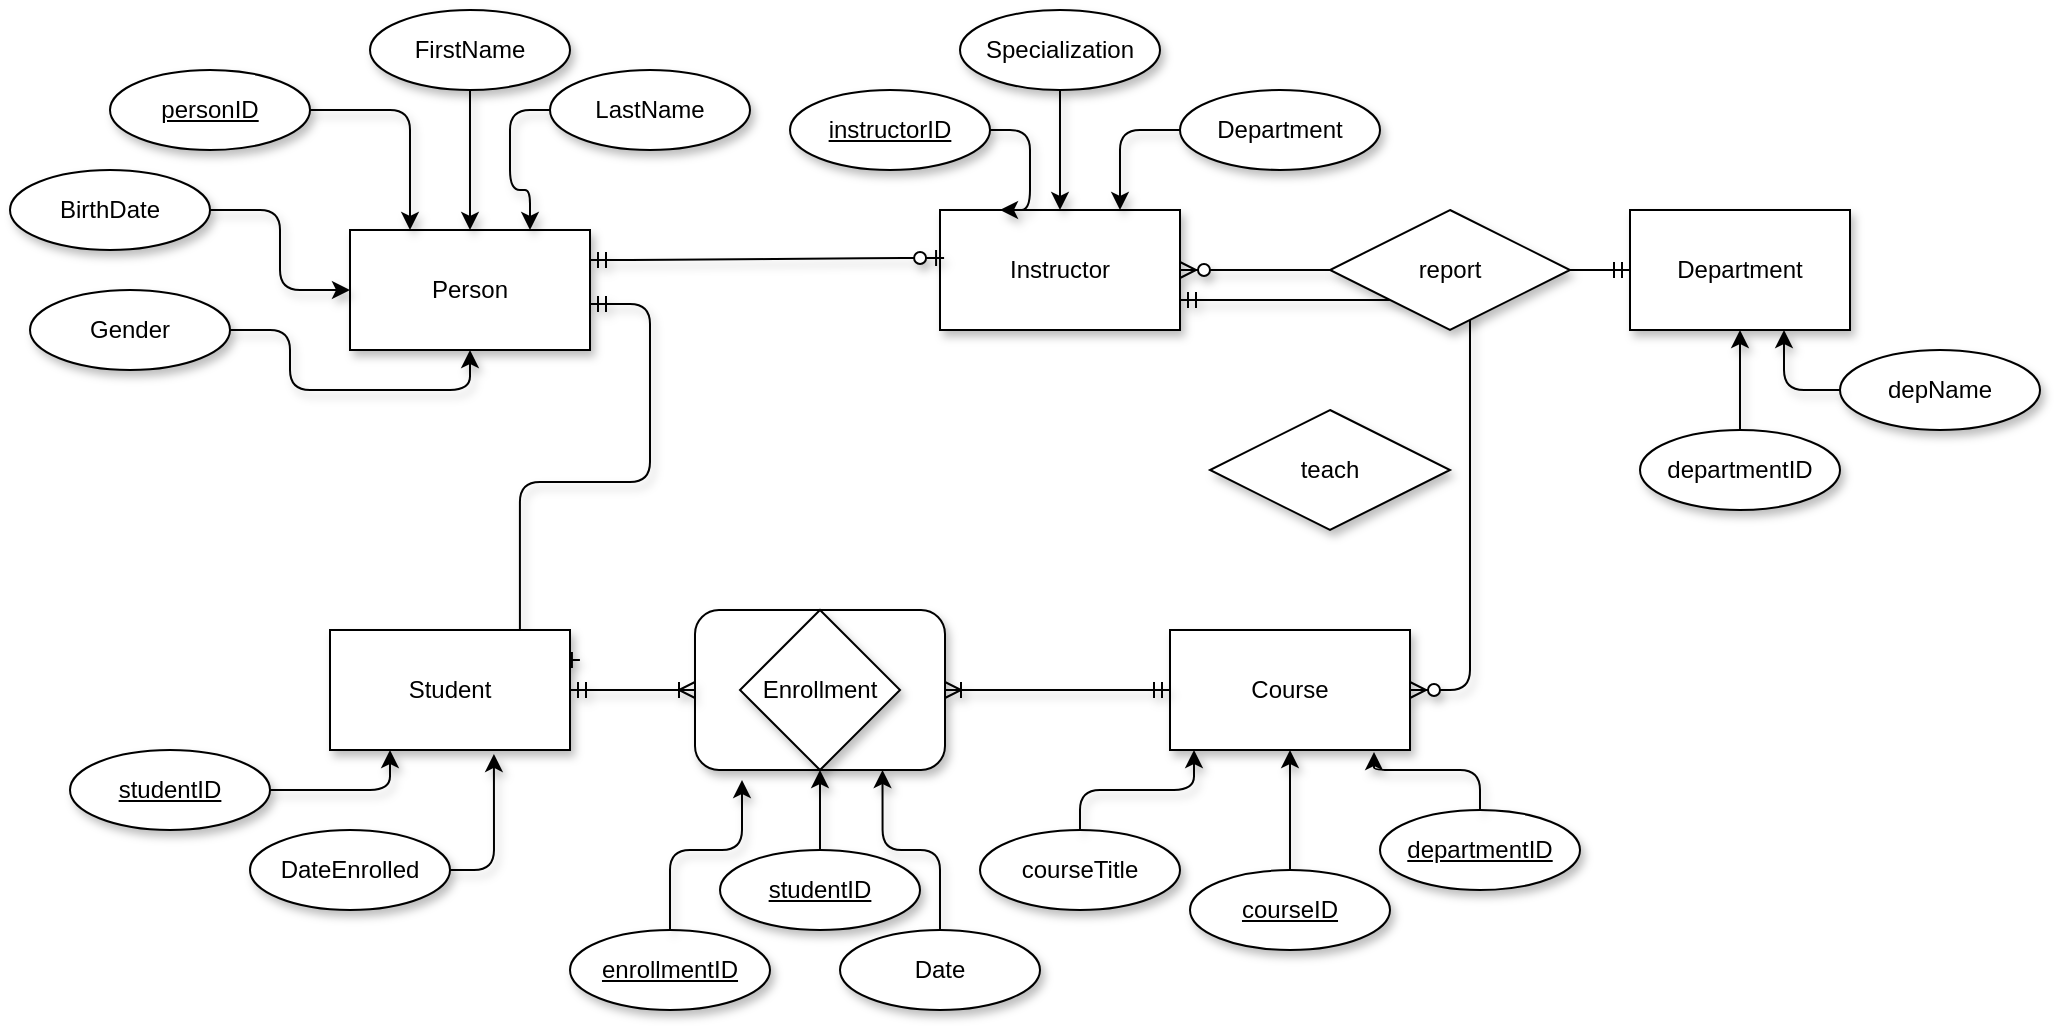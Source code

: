 <mxfile version="22.1.2" type="github">
  <diagram name="Page-1" id="MwpRq4-hX-NwPDFgf5o7">
    <mxGraphModel dx="1612" dy="1836" grid="1" gridSize="10" guides="1" tooltips="1" connect="1" arrows="1" fold="1" page="1" pageScale="1" pageWidth="850" pageHeight="1100" math="0" shadow="0">
      <root>
        <mxCell id="0" />
        <mxCell id="1" parent="0" />
        <mxCell id="ONHOq_dUqG0g4-FLYR0t-1" value="" style="rounded=1;whiteSpace=wrap;html=1;shadow=1;" vertex="1" parent="1">
          <mxGeometry x="302.5" y="-60" width="125" height="80" as="geometry" />
        </mxCell>
        <mxCell id="ONHOq_dUqG0g4-FLYR0t-2" value="Enrollment" style="rhombus;whiteSpace=wrap;html=1;shadow=1;strokeWidth=1;" vertex="1" parent="1">
          <mxGeometry x="325" y="-60" width="80" height="80" as="geometry" />
        </mxCell>
        <mxCell id="ONHOq_dUqG0g4-FLYR0t-4" value="Person" style="rounded=0;whiteSpace=wrap;html=1;shadow=1;" vertex="1" parent="1">
          <mxGeometry x="130" y="-250" width="120" height="60" as="geometry" />
        </mxCell>
        <mxCell id="ONHOq_dUqG0g4-FLYR0t-5" value="Instructor" style="rounded=0;whiteSpace=wrap;html=1;shadow=1;" vertex="1" parent="1">
          <mxGeometry x="425" y="-260" width="120" height="60" as="geometry" />
        </mxCell>
        <mxCell id="ONHOq_dUqG0g4-FLYR0t-7" value="Course" style="rounded=0;whiteSpace=wrap;html=1;shadow=1;glass=0;" vertex="1" parent="1">
          <mxGeometry x="540" y="-50" width="120" height="60" as="geometry" />
        </mxCell>
        <mxCell id="ONHOq_dUqG0g4-FLYR0t-15" value="" style="edgeStyle=entityRelationEdgeStyle;fontSize=12;html=1;endArrow=ERoneToMany;startArrow=ERmandOne;rounded=1;entryX=1;entryY=0.5;entryDx=0;entryDy=0;exitX=0;exitY=0.5;exitDx=0;exitDy=0;shadow=1;" edge="1" parent="1" source="ONHOq_dUqG0g4-FLYR0t-7" target="ONHOq_dUqG0g4-FLYR0t-1">
          <mxGeometry width="100" height="100" relative="1" as="geometry">
            <mxPoint x="360" y="130" as="sourcePoint" />
            <mxPoint x="460" y="30" as="targetPoint" />
          </mxGeometry>
        </mxCell>
        <mxCell id="ONHOq_dUqG0g4-FLYR0t-16" value="" style="edgeStyle=entityRelationEdgeStyle;fontSize=12;html=1;endArrow=ERoneToMany;startArrow=ERmandOne;rounded=1;exitX=1;exitY=0.5;exitDx=0;exitDy=0;entryX=0;entryY=0.5;entryDx=0;entryDy=0;shadow=1;" edge="1" parent="1" source="ONHOq_dUqG0g4-FLYR0t-6" target="ONHOq_dUqG0g4-FLYR0t-1">
          <mxGeometry width="100" height="100" relative="1" as="geometry">
            <mxPoint x="442" y="80" as="sourcePoint" />
            <mxPoint x="300" y="-20" as="targetPoint" />
          </mxGeometry>
        </mxCell>
        <mxCell id="ONHOq_dUqG0g4-FLYR0t-22" value="" style="edgeStyle=entityRelationEdgeStyle;fontSize=12;html=1;endArrow=ERzeroToOne;startArrow=ERmandOne;rounded=1;exitX=1;exitY=0.25;exitDx=0;exitDy=0;entryX=0.017;entryY=0.4;entryDx=0;entryDy=0;entryPerimeter=0;shadow=1;" edge="1" parent="1" source="ONHOq_dUqG0g4-FLYR0t-4" target="ONHOq_dUqG0g4-FLYR0t-5">
          <mxGeometry width="100" height="100" relative="1" as="geometry">
            <mxPoint x="410" y="-120" as="sourcePoint" />
            <mxPoint x="550" y="-230" as="targetPoint" />
          </mxGeometry>
        </mxCell>
        <mxCell id="ONHOq_dUqG0g4-FLYR0t-24" value="" style="edgeStyle=entityRelationEdgeStyle;fontSize=12;html=1;endArrow=ERzeroToMany;startArrow=ERmandOne;rounded=1;exitX=1;exitY=0.75;exitDx=0;exitDy=0;targetPerimeterSpacing=0;shadow=1;" edge="1" parent="1" source="ONHOq_dUqG0g4-FLYR0t-5" target="ONHOq_dUqG0g4-FLYR0t-7">
          <mxGeometry width="100" height="100" relative="1" as="geometry">
            <mxPoint x="640" y="-235" as="sourcePoint" />
            <mxPoint x="590" y="-10" as="targetPoint" />
            <Array as="points">
              <mxPoint x="740" y="60" />
            </Array>
          </mxGeometry>
        </mxCell>
        <mxCell id="ONHOq_dUqG0g4-FLYR0t-26" value="personID" style="ellipse;whiteSpace=wrap;html=1;align=center;fontStyle=4;shadow=1;" vertex="1" parent="1">
          <mxGeometry x="10" y="-330" width="100" height="40" as="geometry" />
        </mxCell>
        <mxCell id="ONHOq_dUqG0g4-FLYR0t-27" style="edgeStyle=orthogonalEdgeStyle;rounded=1;orthogonalLoop=1;jettySize=auto;html=1;exitX=1;exitY=0.5;exitDx=0;exitDy=0;entryX=0.25;entryY=0;entryDx=0;entryDy=0;shadow=1;" edge="1" parent="1" source="ONHOq_dUqG0g4-FLYR0t-26" target="ONHOq_dUqG0g4-FLYR0t-4">
          <mxGeometry relative="1" as="geometry" />
        </mxCell>
        <mxCell id="ONHOq_dUqG0g4-FLYR0t-31" style="edgeStyle=orthogonalEdgeStyle;rounded=1;orthogonalLoop=1;jettySize=auto;html=1;exitX=0.5;exitY=1;exitDx=0;exitDy=0;entryX=0.5;entryY=0;entryDx=0;entryDy=0;shadow=1;" edge="1" parent="1" source="ONHOq_dUqG0g4-FLYR0t-28" target="ONHOq_dUqG0g4-FLYR0t-4">
          <mxGeometry relative="1" as="geometry" />
        </mxCell>
        <mxCell id="ONHOq_dUqG0g4-FLYR0t-28" value="FirstName" style="ellipse;whiteSpace=wrap;html=1;align=center;shadow=1;" vertex="1" parent="1">
          <mxGeometry x="140" y="-360" width="100" height="40" as="geometry" />
        </mxCell>
        <mxCell id="ONHOq_dUqG0g4-FLYR0t-30" style="edgeStyle=orthogonalEdgeStyle;rounded=1;orthogonalLoop=1;jettySize=auto;html=1;exitX=0;exitY=0.5;exitDx=0;exitDy=0;entryX=0.75;entryY=0;entryDx=0;entryDy=0;shadow=1;" edge="1" parent="1" source="ONHOq_dUqG0g4-FLYR0t-29" target="ONHOq_dUqG0g4-FLYR0t-4">
          <mxGeometry relative="1" as="geometry" />
        </mxCell>
        <mxCell id="ONHOq_dUqG0g4-FLYR0t-29" value="LastName" style="ellipse;whiteSpace=wrap;html=1;align=center;shadow=1;" vertex="1" parent="1">
          <mxGeometry x="230" y="-330" width="100" height="40" as="geometry" />
        </mxCell>
        <mxCell id="ONHOq_dUqG0g4-FLYR0t-34" style="edgeStyle=orthogonalEdgeStyle;rounded=1;orthogonalLoop=1;jettySize=auto;html=1;exitX=1;exitY=0.5;exitDx=0;exitDy=0;entryX=0;entryY=0.5;entryDx=0;entryDy=0;shadow=1;" edge="1" parent="1" source="ONHOq_dUqG0g4-FLYR0t-32" target="ONHOq_dUqG0g4-FLYR0t-4">
          <mxGeometry relative="1" as="geometry" />
        </mxCell>
        <mxCell id="ONHOq_dUqG0g4-FLYR0t-32" value="BirthDate" style="ellipse;whiteSpace=wrap;html=1;align=center;shadow=1;" vertex="1" parent="1">
          <mxGeometry x="-40" y="-280" width="100" height="40" as="geometry" />
        </mxCell>
        <mxCell id="ONHOq_dUqG0g4-FLYR0t-39" style="edgeStyle=orthogonalEdgeStyle;rounded=1;orthogonalLoop=1;jettySize=auto;html=1;exitX=1;exitY=0.5;exitDx=0;exitDy=0;entryX=0.25;entryY=0;entryDx=0;entryDy=0;shadow=1;" edge="1" parent="1" source="ONHOq_dUqG0g4-FLYR0t-35" target="ONHOq_dUqG0g4-FLYR0t-5">
          <mxGeometry relative="1" as="geometry" />
        </mxCell>
        <mxCell id="ONHOq_dUqG0g4-FLYR0t-35" value="instructorID" style="ellipse;whiteSpace=wrap;html=1;align=center;fontStyle=4;shadow=1;" vertex="1" parent="1">
          <mxGeometry x="350" y="-320" width="100" height="40" as="geometry" />
        </mxCell>
        <mxCell id="ONHOq_dUqG0g4-FLYR0t-37" style="edgeStyle=orthogonalEdgeStyle;rounded=1;orthogonalLoop=1;jettySize=auto;html=1;exitX=1;exitY=0.5;exitDx=0;exitDy=0;entryX=0.5;entryY=1;entryDx=0;entryDy=0;shadow=1;" edge="1" parent="1" source="ONHOq_dUqG0g4-FLYR0t-36" target="ONHOq_dUqG0g4-FLYR0t-4">
          <mxGeometry relative="1" as="geometry" />
        </mxCell>
        <mxCell id="ONHOq_dUqG0g4-FLYR0t-36" value="Gender" style="ellipse;whiteSpace=wrap;html=1;align=center;shadow=1;" vertex="1" parent="1">
          <mxGeometry x="-30" y="-220" width="100" height="40" as="geometry" />
        </mxCell>
        <mxCell id="ONHOq_dUqG0g4-FLYR0t-43" style="edgeStyle=orthogonalEdgeStyle;rounded=1;orthogonalLoop=1;jettySize=auto;html=1;exitX=0.5;exitY=1;exitDx=0;exitDy=0;shadow=1;" edge="1" parent="1" source="ONHOq_dUqG0g4-FLYR0t-40" target="ONHOq_dUqG0g4-FLYR0t-5">
          <mxGeometry relative="1" as="geometry" />
        </mxCell>
        <mxCell id="ONHOq_dUqG0g4-FLYR0t-40" value="Specialization" style="ellipse;whiteSpace=wrap;html=1;align=center;shadow=1;" vertex="1" parent="1">
          <mxGeometry x="435" y="-360" width="100" height="40" as="geometry" />
        </mxCell>
        <mxCell id="ONHOq_dUqG0g4-FLYR0t-42" style="edgeStyle=orthogonalEdgeStyle;rounded=1;orthogonalLoop=1;jettySize=auto;html=1;exitX=0;exitY=0.5;exitDx=0;exitDy=0;entryX=0.75;entryY=0;entryDx=0;entryDy=0;shadow=1;" edge="1" parent="1" source="ONHOq_dUqG0g4-FLYR0t-41" target="ONHOq_dUqG0g4-FLYR0t-5">
          <mxGeometry relative="1" as="geometry" />
        </mxCell>
        <mxCell id="ONHOq_dUqG0g4-FLYR0t-41" value="Department" style="ellipse;whiteSpace=wrap;html=1;align=center;shadow=1;" vertex="1" parent="1">
          <mxGeometry x="545" y="-320" width="100" height="40" as="geometry" />
        </mxCell>
        <mxCell id="ONHOq_dUqG0g4-FLYR0t-44" value="" style="edgeStyle=entityRelationEdgeStyle;fontSize=12;html=1;endArrow=ERzeroToOne;startArrow=ERmandOne;rounded=1;exitX=1.042;exitY=0.617;exitDx=0;exitDy=0;shadow=1;entryX=1;entryY=0.25;entryDx=0;entryDy=0;sourcePerimeterSpacing=100;strokeWidth=1;exitPerimeter=0;" edge="1" parent="1">
          <mxGeometry width="100" height="100" relative="1" as="geometry">
            <mxPoint x="250.0" y="-212.98" as="sourcePoint" />
            <mxPoint x="244.96" y="-35" as="targetPoint" />
            <Array as="points">
              <mxPoint x="20.96" y="263.49" />
            </Array>
          </mxGeometry>
        </mxCell>
        <mxCell id="ONHOq_dUqG0g4-FLYR0t-6" value="Student" style="rounded=0;whiteSpace=wrap;html=1;shadow=1;" vertex="1" parent="1">
          <mxGeometry x="120" y="-50" width="120" height="60" as="geometry" />
        </mxCell>
        <mxCell id="ONHOq_dUqG0g4-FLYR0t-49" style="edgeStyle=orthogonalEdgeStyle;rounded=1;orthogonalLoop=1;jettySize=auto;html=1;exitX=1;exitY=0.5;exitDx=0;exitDy=0;entryX=0.25;entryY=1;entryDx=0;entryDy=0;shadow=1;" edge="1" parent="1" source="ONHOq_dUqG0g4-FLYR0t-48" target="ONHOq_dUqG0g4-FLYR0t-6">
          <mxGeometry relative="1" as="geometry" />
        </mxCell>
        <mxCell id="ONHOq_dUqG0g4-FLYR0t-48" value="studentID" style="ellipse;whiteSpace=wrap;html=1;align=center;fontStyle=4;shadow=1;" vertex="1" parent="1">
          <mxGeometry x="-10" y="10" width="100" height="40" as="geometry" />
        </mxCell>
        <mxCell id="ONHOq_dUqG0g4-FLYR0t-50" value="DateEnrolled" style="ellipse;whiteSpace=wrap;html=1;align=center;shadow=1;" vertex="1" parent="1">
          <mxGeometry x="80" y="50" width="100" height="40" as="geometry" />
        </mxCell>
        <mxCell id="ONHOq_dUqG0g4-FLYR0t-52" value="Department" style="whiteSpace=wrap;html=1;align=center;shadow=1;" vertex="1" parent="1">
          <mxGeometry x="770" y="-260" width="110" height="60" as="geometry" />
        </mxCell>
        <mxCell id="ONHOq_dUqG0g4-FLYR0t-57" style="edgeStyle=orthogonalEdgeStyle;rounded=1;orthogonalLoop=1;jettySize=auto;html=1;exitX=0.5;exitY=0;exitDx=0;exitDy=0;entryX=0.5;entryY=1;entryDx=0;entryDy=0;shadow=1;" edge="1" parent="1" source="ONHOq_dUqG0g4-FLYR0t-56" target="ONHOq_dUqG0g4-FLYR0t-7">
          <mxGeometry relative="1" as="geometry" />
        </mxCell>
        <mxCell id="ONHOq_dUqG0g4-FLYR0t-56" value="courseID" style="ellipse;whiteSpace=wrap;html=1;align=center;fontStyle=4;shadow=1;" vertex="1" parent="1">
          <mxGeometry x="550" y="70" width="100" height="40" as="geometry" />
        </mxCell>
        <mxCell id="ONHOq_dUqG0g4-FLYR0t-58" value="courseTitle" style="ellipse;whiteSpace=wrap;html=1;align=center;shadow=1;" vertex="1" parent="1">
          <mxGeometry x="445" y="50" width="100" height="40" as="geometry" />
        </mxCell>
        <mxCell id="ONHOq_dUqG0g4-FLYR0t-59" value="departmentID" style="ellipse;whiteSpace=wrap;html=1;align=center;fontStyle=4;shadow=1;" vertex="1" parent="1">
          <mxGeometry x="645" y="40" width="100" height="40" as="geometry" />
        </mxCell>
        <mxCell id="ONHOq_dUqG0g4-FLYR0t-61" style="edgeStyle=orthogonalEdgeStyle;rounded=1;orthogonalLoop=1;jettySize=auto;html=1;exitX=0.5;exitY=0;exitDx=0;exitDy=0;entryX=0.1;entryY=1;entryDx=0;entryDy=0;entryPerimeter=0;shadow=1;" edge="1" parent="1" source="ONHOq_dUqG0g4-FLYR0t-58" target="ONHOq_dUqG0g4-FLYR0t-7">
          <mxGeometry relative="1" as="geometry" />
        </mxCell>
        <mxCell id="ONHOq_dUqG0g4-FLYR0t-62" style="edgeStyle=orthogonalEdgeStyle;rounded=1;orthogonalLoop=1;jettySize=auto;html=1;exitX=0.5;exitY=0;exitDx=0;exitDy=0;entryX=0.85;entryY=1.017;entryDx=0;entryDy=0;entryPerimeter=0;shadow=1;" edge="1" parent="1" source="ONHOq_dUqG0g4-FLYR0t-59" target="ONHOq_dUqG0g4-FLYR0t-7">
          <mxGeometry relative="1" as="geometry" />
        </mxCell>
        <mxCell id="ONHOq_dUqG0g4-FLYR0t-64" value="teach" style="shape=rhombus;perimeter=rhombusPerimeter;whiteSpace=wrap;html=1;align=center;shadow=1;" vertex="1" parent="1">
          <mxGeometry x="560" y="-160" width="120" height="60" as="geometry" />
        </mxCell>
        <mxCell id="ONHOq_dUqG0g4-FLYR0t-70" value="report" style="shape=rhombus;perimeter=rhombusPerimeter;whiteSpace=wrap;html=1;align=center;shadow=1;" vertex="1" parent="1">
          <mxGeometry x="620" y="-260" width="120" height="60" as="geometry" />
        </mxCell>
        <mxCell id="ONHOq_dUqG0g4-FLYR0t-71" value="" style="edgeStyle=entityRelationEdgeStyle;fontSize=12;html=1;endArrow=ERzeroToMany;endFill=1;rounded=1;entryX=1;entryY=0.5;entryDx=0;entryDy=0;exitX=0;exitY=0.5;exitDx=0;exitDy=0;shadow=1;" edge="1" parent="1" source="ONHOq_dUqG0g4-FLYR0t-70" target="ONHOq_dUqG0g4-FLYR0t-5">
          <mxGeometry width="100" height="100" relative="1" as="geometry">
            <mxPoint x="810" y="-20" as="sourcePoint" />
            <mxPoint x="910" y="-120" as="targetPoint" />
          </mxGeometry>
        </mxCell>
        <mxCell id="ONHOq_dUqG0g4-FLYR0t-72" value="" style="edgeStyle=entityRelationEdgeStyle;fontSize=12;html=1;endArrow=ERmandOne;rounded=0;exitX=1;exitY=0.5;exitDx=0;exitDy=0;entryX=0;entryY=0.5;entryDx=0;entryDy=0;" edge="1" parent="1" source="ONHOq_dUqG0g4-FLYR0t-70" target="ONHOq_dUqG0g4-FLYR0t-52">
          <mxGeometry width="100" height="100" relative="1" as="geometry">
            <mxPoint x="840" y="-140" as="sourcePoint" />
            <mxPoint x="940" y="-240" as="targetPoint" />
            <Array as="points">
              <mxPoint x="900" y="-220" />
            </Array>
          </mxGeometry>
        </mxCell>
        <mxCell id="ONHOq_dUqG0g4-FLYR0t-74" style="edgeStyle=orthogonalEdgeStyle;rounded=1;orthogonalLoop=1;jettySize=auto;html=1;exitX=0.5;exitY=0;exitDx=0;exitDy=0;entryX=0.5;entryY=1;entryDx=0;entryDy=0;shadow=1;" edge="1" parent="1" source="ONHOq_dUqG0g4-FLYR0t-73" target="ONHOq_dUqG0g4-FLYR0t-52">
          <mxGeometry relative="1" as="geometry" />
        </mxCell>
        <mxCell id="ONHOq_dUqG0g4-FLYR0t-73" value="departmentID" style="ellipse;whiteSpace=wrap;html=1;align=center;shadow=1;" vertex="1" parent="1">
          <mxGeometry x="775" y="-150" width="100" height="40" as="geometry" />
        </mxCell>
        <mxCell id="ONHOq_dUqG0g4-FLYR0t-75" value="depName" style="ellipse;whiteSpace=wrap;html=1;align=center;shadow=1;" vertex="1" parent="1">
          <mxGeometry x="875" y="-190" width="100" height="40" as="geometry" />
        </mxCell>
        <mxCell id="ONHOq_dUqG0g4-FLYR0t-76" style="edgeStyle=orthogonalEdgeStyle;rounded=1;orthogonalLoop=1;jettySize=auto;html=1;exitX=0;exitY=0.5;exitDx=0;exitDy=0;entryX=0.7;entryY=1;entryDx=0;entryDy=0;entryPerimeter=0;shadow=1;" edge="1" parent="1" source="ONHOq_dUqG0g4-FLYR0t-75" target="ONHOq_dUqG0g4-FLYR0t-52">
          <mxGeometry relative="1" as="geometry" />
        </mxCell>
        <mxCell id="ONHOq_dUqG0g4-FLYR0t-78" value="enrollmentID" style="ellipse;whiteSpace=wrap;html=1;align=center;fontStyle=4;shadow=1;" vertex="1" parent="1">
          <mxGeometry x="240" y="100" width="100" height="40" as="geometry" />
        </mxCell>
        <mxCell id="ONHOq_dUqG0g4-FLYR0t-83" style="edgeStyle=orthogonalEdgeStyle;rounded=1;orthogonalLoop=1;jettySize=auto;html=1;exitX=0.5;exitY=0;exitDx=0;exitDy=0;shadow=1;" edge="1" parent="1" source="ONHOq_dUqG0g4-FLYR0t-79" target="ONHOq_dUqG0g4-FLYR0t-1">
          <mxGeometry relative="1" as="geometry" />
        </mxCell>
        <mxCell id="ONHOq_dUqG0g4-FLYR0t-79" value="studentID" style="ellipse;whiteSpace=wrap;html=1;align=center;fontStyle=4;shadow=1;" vertex="1" parent="1">
          <mxGeometry x="315" y="60" width="100" height="40" as="geometry" />
        </mxCell>
        <mxCell id="ONHOq_dUqG0g4-FLYR0t-81" style="edgeStyle=orthogonalEdgeStyle;rounded=1;orthogonalLoop=1;jettySize=auto;html=1;exitX=1;exitY=0.5;exitDx=0;exitDy=0;entryX=0.683;entryY=1.033;entryDx=0;entryDy=0;entryPerimeter=0;shadow=1;" edge="1" parent="1" source="ONHOq_dUqG0g4-FLYR0t-50" target="ONHOq_dUqG0g4-FLYR0t-6">
          <mxGeometry relative="1" as="geometry" />
        </mxCell>
        <mxCell id="ONHOq_dUqG0g4-FLYR0t-84" style="edgeStyle=orthogonalEdgeStyle;rounded=1;orthogonalLoop=1;jettySize=auto;html=1;exitX=0.5;exitY=0;exitDx=0;exitDy=0;entryX=0.75;entryY=1;entryDx=0;entryDy=0;shadow=1;" edge="1" parent="1" source="ONHOq_dUqG0g4-FLYR0t-82" target="ONHOq_dUqG0g4-FLYR0t-1">
          <mxGeometry relative="1" as="geometry" />
        </mxCell>
        <mxCell id="ONHOq_dUqG0g4-FLYR0t-82" value="Date" style="ellipse;whiteSpace=wrap;html=1;align=center;shadow=1;" vertex="1" parent="1">
          <mxGeometry x="375" y="100" width="100" height="40" as="geometry" />
        </mxCell>
        <mxCell id="ONHOq_dUqG0g4-FLYR0t-86" style="edgeStyle=orthogonalEdgeStyle;rounded=1;orthogonalLoop=1;jettySize=auto;html=1;exitX=0.5;exitY=0;exitDx=0;exitDy=0;entryX=0.188;entryY=1.063;entryDx=0;entryDy=0;entryPerimeter=0;shadow=1;" edge="1" parent="1" source="ONHOq_dUqG0g4-FLYR0t-78" target="ONHOq_dUqG0g4-FLYR0t-1">
          <mxGeometry relative="1" as="geometry" />
        </mxCell>
      </root>
    </mxGraphModel>
  </diagram>
</mxfile>
